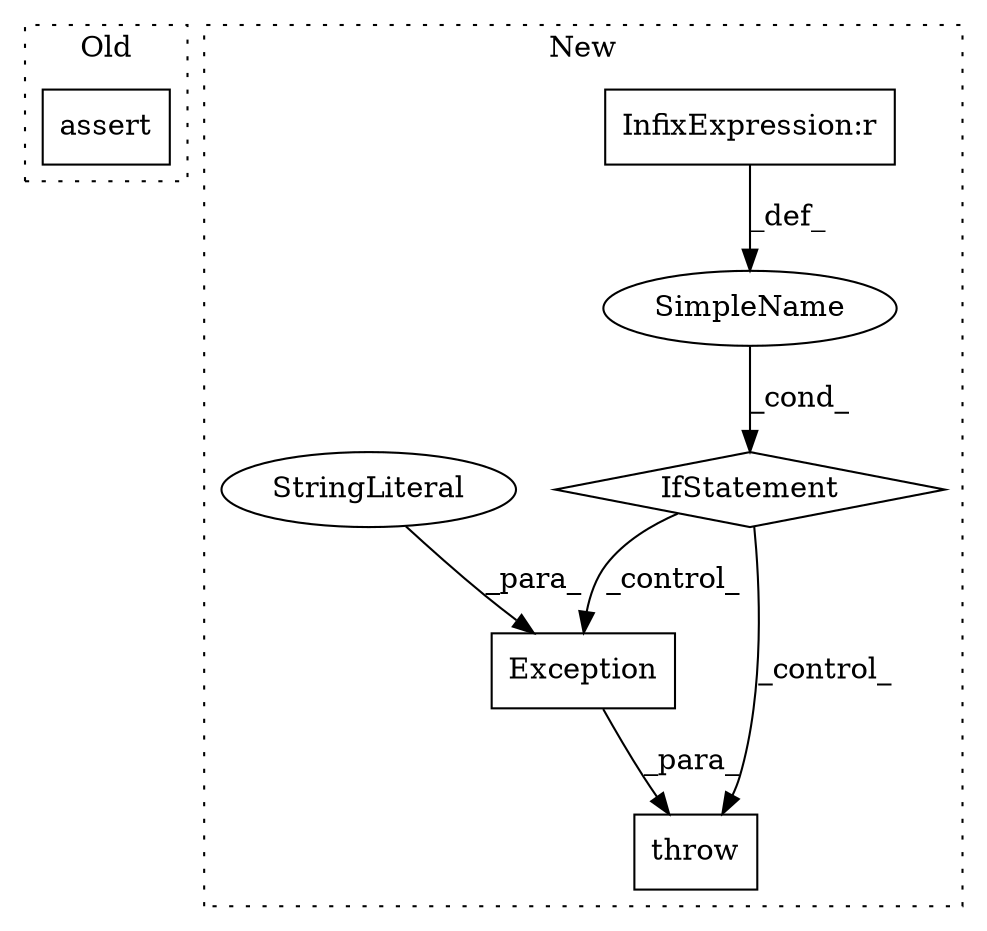 digraph G {
subgraph cluster0 {
1 [label="assert" a="6" s="6319" l="7" shape="box"];
label = "Old";
style="dotted";
}
subgraph cluster1 {
2 [label="Exception" a="32" s="6801,6831" l="10,1" shape="box"];
3 [label="SimpleName" a="42" s="" l="" shape="ellipse"];
4 [label="throw" a="53" s="6795" l="6" shape="box"];
5 [label="InfixExpression:r" a="27" s="6628" l="4" shape="box"];
6 [label="IfStatement" a="25" s="6580,6652" l="4,2" shape="diamond"];
7 [label="StringLiteral" a="45" s="6811" l="20" shape="ellipse"];
label = "New";
style="dotted";
}
2 -> 4 [label="_para_"];
3 -> 6 [label="_cond_"];
5 -> 3 [label="_def_"];
6 -> 4 [label="_control_"];
6 -> 2 [label="_control_"];
7 -> 2 [label="_para_"];
}